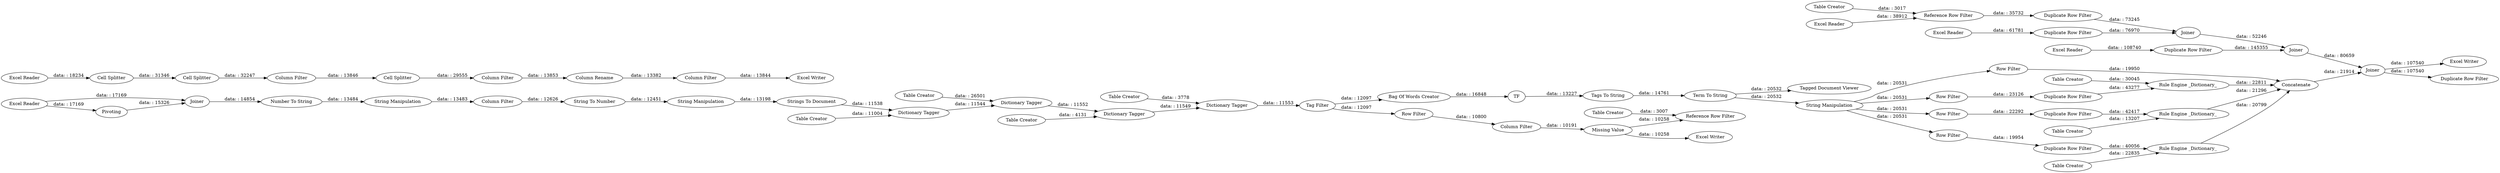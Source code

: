 digraph {
	"6904981571654990374_85" [label="Rule Engine _Dictionary_"]
	"-7387351491709132572_81" [label="Row Filter"]
	"6904981571654990374_84" [label="Table Creator"]
	"7291501506875924208_36" [label="Table Creator"]
	"-7387351491709132572_35" [label=Joiner]
	"7453434624662219244_91" [label="Row Filter"]
	"-7387351491709132572_114" [label=Joiner]
	"7291501506875924208_48" [label="Column Filter"]
	"-7387351491709132572_115" [label=Joiner]
	"-7387351491709132572_126" [label="Duplicate Row Filter"]
	"-7387351491709132572_77" [label="Term To String"]
	"-7387351491709132572_122" [label="Table Creator"]
	"-7387351491709132572_112" [label="Excel Reader"]
	"7453434624662219244_95" [label="Table Creator"]
	"-7387351491709132572_127" [label="Duplicate Row Filter"]
	"7291501506875924208_35" [label="Dictionary Tagger"]
	"7291501506875924208_37" [label="Table Creator"]
	"7291501506875924208_144" [label="Reference Row Filter"]
	"7291501506875924208_49" [label="Missing Value"]
	"-7387351491709132572_107" [label="Column Filter"]
	"-7387351491709132572_1" [label="Excel Reader"]
	"-7387351491709132572_125" [label="Column Filter"]
	"-7387351491709132572_37" [label="Excel Writer"]
	"3360380750745439559_79" [label="Row Filter"]
	"7291501506875924208_33" [label="Dictionary Tagger"]
	"-7387351491709132572_129" [label=Joiner]
	"-7387351491709132572_113" [label="Excel Reader"]
	"-7387351491709132572_117" [label="String Manipulation"]
	"-7387351491709132572_118" [label="Excel Writer"]
	"7291501506875924208_40" [label="Bag Of Words Creator"]
	"-7387351491709132572_92" [label="Tagged Document Viewer"]
	"6904981571654990374_86" [label="Duplicate Row Filter"]
	"7291501506875924208_39" [label="Tag Filter"]
	"7291501506875924208_41" [label=TF]
	"-7387351491709132572_128" [label=Pivoting]
	"-7387351491709132572_104" [label="Cell Splitter"]
	"7291501506875924208_47" [label="Row Filter"]
	"-7387351491709132572_83" [label=Concatenate]
	"6904981571654990374_80" [label="Row Filter"]
	"-7387351491709132572_102" [label="Column Filter"]
	"-7387351491709132572_121" [label="Reference Row Filter"]
	"7291501506875924208_145" [label="Table Creator"]
	"3360380750745439559_80" [label="Rule Engine _Dictionary_"]
	"-7387351491709132572_106" [label="Cell Splitter"]
	"-7387351491709132572_64" [label="String To Number"]
	"3360380750745439559_82" [label="Duplicate Row Filter"]
	"3360380750745439559_81" [label="Table Creator"]
	"-7387351491709132572_101" [label="String Manipulation"]
	"-7387351491709132572_103" [label="Column Filter"]
	"-7387351491709132572_120" [label="Duplicate Row Filter"]
	"7291501506875924208_45" [label="Table Creator"]
	"7453434624662219244_82" [label="Duplicate Row Filter"]
	"-7387351491709132572_2" [label="Excel Reader"]
	"-7387351491709132572_42" [label="Tags To String"]
	"-7387351491709132572_51" [label="Strings To Document"]
	"-7387351491709132572_108" [label="Column Rename"]
	"-7387351491709132572_38" [label="Excel Reader"]
	"7291501506875924208_46" [label="Dictionary Tagger"]
	"7291501506875924208_38" [label="Table Creator"]
	"-7387351491709132572_100" [label="String Manipulation"]
	"-7387351491709132572_105" [label="Cell Splitter"]
	"-7387351491709132572_63" [label="Number To String"]
	"7291501506875924208_34" [label="Dictionary Tagger"]
	"-7387351491709132572_124" [label="Duplicate Row Filter"]
	"7453434624662219244_94" [label="Rule Engine _Dictionary_"]
	"7291501506875924208_50" [label="Excel Writer"]
	"3360380750745439559_79" -> "3360380750745439559_82" [label="data: : 22292"]
	"7453434624662219244_94" -> "-7387351491709132572_83" [label="data: : 20799"]
	"-7387351491709132572_126" -> "-7387351491709132572_35" [label="data: : 73245"]
	"7453434624662219244_82" -> "7453434624662219244_94" [label="data: : 40056"]
	"-7387351491709132572_106" -> "-7387351491709132572_107" [label="data: : 32247"]
	"-7387351491709132572_108" -> "-7387351491709132572_125" [label="data: : 13382"]
	"-7387351491709132572_127" -> "-7387351491709132572_114" [label="data: : 145355"]
	"-7387351491709132572_112" -> "-7387351491709132572_127" [label="data: : 108740"]
	"-7387351491709132572_1" -> "-7387351491709132572_105" [label="data: : 18234"]
	"7291501506875924208_145" -> "7291501506875924208_144" [label="data: : 3007"]
	"3360380750745439559_80" -> "-7387351491709132572_83" [label="data: : 21296"]
	"7291501506875924208_41" -> "-7387351491709132572_42" [label="data: : 13227"]
	"-7387351491709132572_51" -> "7291501506875924208_34" [label="data: : 11538"]
	"-7387351491709132572_105" -> "-7387351491709132572_106" [label="data: : 31346"]
	"-7387351491709132572_129" -> "-7387351491709132572_63" [label="data: : 14854"]
	"7291501506875924208_33" -> "7291501506875924208_46" [label="data: : 11552"]
	"7291501506875924208_47" -> "7291501506875924208_48" [label="data: : 10800"]
	"7453434624662219244_95" -> "7453434624662219244_94" [label="data: : 22835"]
	"-7387351491709132572_64" -> "-7387351491709132572_101" [label="data: : 12451"]
	"7291501506875924208_38" -> "7291501506875924208_34" [label="data: : 11004"]
	"-7387351491709132572_77" -> "-7387351491709132572_92" [label="data: : 20532"]
	"-7387351491709132572_121" -> "-7387351491709132572_126" [label="data: : 35732"]
	"7291501506875924208_39" -> "7291501506875924208_47" [label="data: : 12097"]
	"-7387351491709132572_115" -> "-7387351491709132572_120" [label="data: : 107540"]
	"7291501506875924208_45" -> "7291501506875924208_46" [label="data: : 4131"]
	"7291501506875924208_37" -> "7291501506875924208_33" [label="data: : 26501"]
	"-7387351491709132572_125" -> "-7387351491709132572_37" [label="data: : 13844"]
	"-7387351491709132572_113" -> "-7387351491709132572_124" [label="data: : 61781"]
	"-7387351491709132572_122" -> "-7387351491709132572_121" [label="data: : 3017"]
	"-7387351491709132572_117" -> "-7387351491709132572_102" [label="data: : 13483"]
	"7291501506875924208_48" -> "7291501506875924208_49" [label="data: : 10191"]
	"-7387351491709132572_38" -> "-7387351491709132572_128" [label="data: : 17169"]
	"6904981571654990374_86" -> "6904981571654990374_85" [label="data: : 43277"]
	"-7387351491709132572_115" -> "-7387351491709132572_118" [label="data: : 107540"]
	"7291501506875924208_36" -> "7291501506875924208_35" [label="data: : 3778"]
	"7291501506875924208_49" -> "7291501506875924208_144" [label="data: : 10258"]
	"-7387351491709132572_100" -> "3360380750745439559_79" [label="data: : 20531"]
	"7291501506875924208_40" -> "7291501506875924208_41" [label="data: : 16848"]
	"-7387351491709132572_128" -> "-7387351491709132572_129" [label="data: : 15326"]
	"7453434624662219244_91" -> "7453434624662219244_82" [label="data: : 19954"]
	"-7387351491709132572_35" -> "-7387351491709132572_114" [label="data: : 52246"]
	"-7387351491709132572_77" -> "-7387351491709132572_100" [label="data: : 20532"]
	"-7387351491709132572_2" -> "-7387351491709132572_121" [label="data: : 38912"]
	"3360380750745439559_81" -> "3360380750745439559_80" [label="data: : 13207"]
	"-7387351491709132572_83" -> "-7387351491709132572_115" [label="data: : 21914"]
	"-7387351491709132572_104" -> "-7387351491709132572_103" [label="data: : 29555"]
	"-7387351491709132572_114" -> "-7387351491709132572_115" [label="data: : 80659"]
	"7291501506875924208_49" -> "7291501506875924208_50" [label="data: : 10258"]
	"-7387351491709132572_63" -> "-7387351491709132572_117" [label="data: : 13484"]
	"-7387351491709132572_101" -> "-7387351491709132572_51" [label="data: : 13198"]
	"-7387351491709132572_124" -> "-7387351491709132572_35" [label="data: : 76970"]
	"6904981571654990374_85" -> "-7387351491709132572_83" [label="data: : 22811"]
	"-7387351491709132572_81" -> "-7387351491709132572_83" [label="data: : 19950"]
	"7291501506875924208_46" -> "7291501506875924208_35" [label="data: : 11549"]
	"6904981571654990374_80" -> "6904981571654990374_86" [label="data: : 23126"]
	"-7387351491709132572_102" -> "-7387351491709132572_64" [label="data: : 12626"]
	"6904981571654990374_84" -> "6904981571654990374_85" [label="data: : 30045"]
	"-7387351491709132572_107" -> "-7387351491709132572_104" [label="data: : 13846"]
	"-7387351491709132572_38" -> "-7387351491709132572_129" [label="data: : 17169"]
	"3360380750745439559_82" -> "3360380750745439559_80" [label="data: : 42417"]
	"7291501506875924208_39" -> "7291501506875924208_40" [label="data: : 12097"]
	"-7387351491709132572_103" -> "-7387351491709132572_108" [label="data: : 13853"]
	"-7387351491709132572_42" -> "-7387351491709132572_77" [label="data: : 14761"]
	"7291501506875924208_34" -> "7291501506875924208_33" [label="data: : 11544"]
	"7291501506875924208_35" -> "7291501506875924208_39" [label="data: : 11553"]
	"-7387351491709132572_100" -> "7453434624662219244_91" [label="data: : 20531"]
	"-7387351491709132572_100" -> "6904981571654990374_80" [label="data: : 20531"]
	"-7387351491709132572_100" -> "-7387351491709132572_81" [label="data: : 20531"]
	rankdir=LR
}
